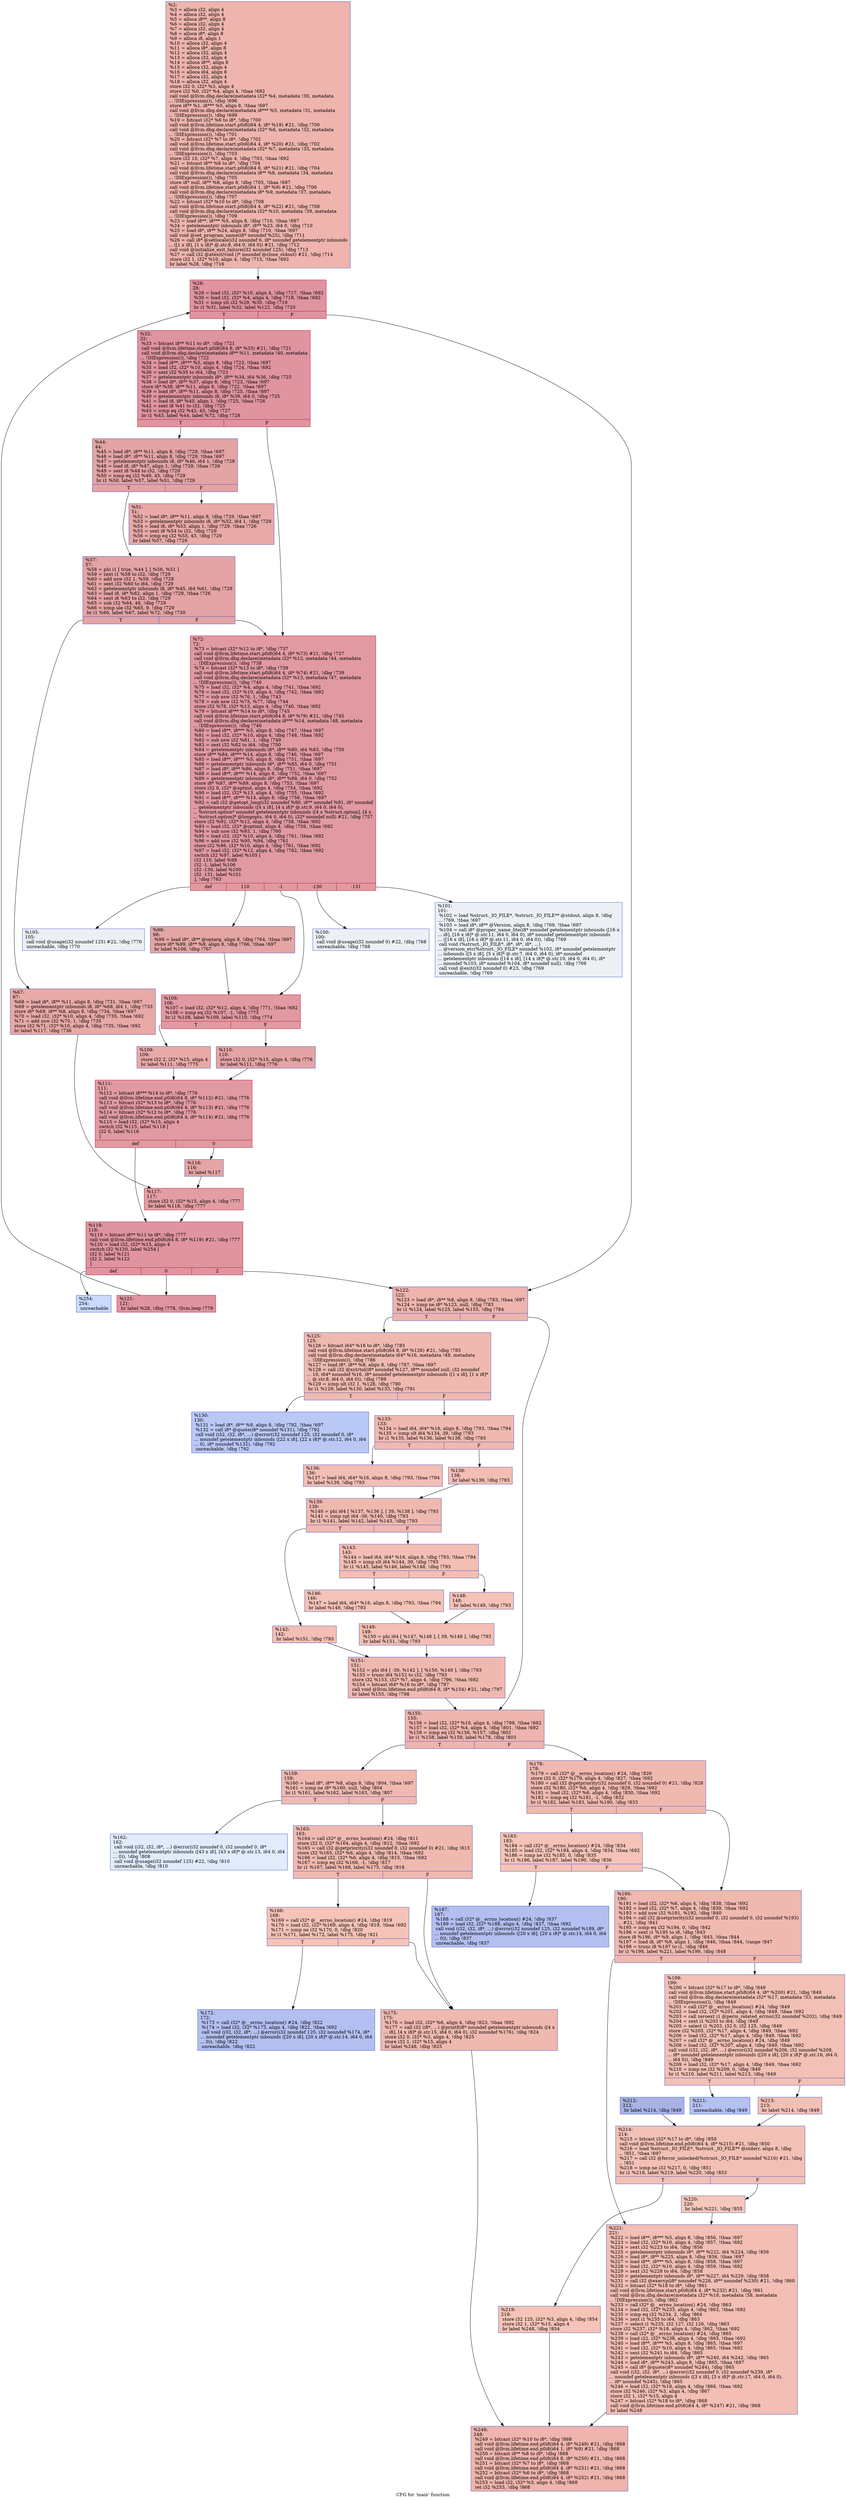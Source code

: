 digraph "CFG for 'main' function" {
	label="CFG for 'main' function";

	Node0x1e83100 [shape=record,color="#3d50c3ff", style=filled, fillcolor="#d8564670",label="{%2:\l  %3 = alloca i32, align 4\l  %4 = alloca i32, align 4\l  %5 = alloca i8**, align 8\l  %6 = alloca i32, align 4\l  %7 = alloca i32, align 4\l  %8 = alloca i8*, align 8\l  %9 = alloca i8, align 1\l  %10 = alloca i32, align 4\l  %11 = alloca i8*, align 8\l  %12 = alloca i32, align 4\l  %13 = alloca i32, align 4\l  %14 = alloca i8**, align 8\l  %15 = alloca i32, align 4\l  %16 = alloca i64, align 8\l  %17 = alloca i32, align 4\l  %18 = alloca i32, align 4\l  store i32 0, i32* %3, align 4\l  store i32 %0, i32* %4, align 4, !tbaa !692\l  call void @llvm.dbg.declare(metadata i32* %4, metadata !30, metadata\l... !DIExpression()), !dbg !696\l  store i8** %1, i8*** %5, align 8, !tbaa !697\l  call void @llvm.dbg.declare(metadata i8*** %5, metadata !31, metadata\l... !DIExpression()), !dbg !699\l  %19 = bitcast i32* %6 to i8*, !dbg !700\l  call void @llvm.lifetime.start.p0i8(i64 4, i8* %19) #21, !dbg !700\l  call void @llvm.dbg.declare(metadata i32* %6, metadata !32, metadata\l... !DIExpression()), !dbg !701\l  %20 = bitcast i32* %7 to i8*, !dbg !702\l  call void @llvm.lifetime.start.p0i8(i64 4, i8* %20) #21, !dbg !702\l  call void @llvm.dbg.declare(metadata i32* %7, metadata !33, metadata\l... !DIExpression()), !dbg !703\l  store i32 10, i32* %7, align 4, !dbg !703, !tbaa !692\l  %21 = bitcast i8** %8 to i8*, !dbg !704\l  call void @llvm.lifetime.start.p0i8(i64 8, i8* %21) #21, !dbg !704\l  call void @llvm.dbg.declare(metadata i8** %8, metadata !34, metadata\l... !DIExpression()), !dbg !705\l  store i8* null, i8** %8, align 8, !dbg !705, !tbaa !697\l  call void @llvm.lifetime.start.p0i8(i64 1, i8* %9) #21, !dbg !706\l  call void @llvm.dbg.declare(metadata i8* %9, metadata !37, metadata\l... !DIExpression()), !dbg !707\l  %22 = bitcast i32* %10 to i8*, !dbg !708\l  call void @llvm.lifetime.start.p0i8(i64 4, i8* %22) #21, !dbg !708\l  call void @llvm.dbg.declare(metadata i32* %10, metadata !39, metadata\l... !DIExpression()), !dbg !709\l  %23 = load i8**, i8*** %5, align 8, !dbg !710, !tbaa !697\l  %24 = getelementptr inbounds i8*, i8** %23, i64 0, !dbg !710\l  %25 = load i8*, i8** %24, align 8, !dbg !710, !tbaa !697\l  call void @set_program_name(i8* noundef %25), !dbg !711\l  %26 = call i8* @setlocale(i32 noundef 6, i8* noundef getelementptr inbounds\l... ([1 x i8], [1 x i8]* @.str.8, i64 0, i64 0)) #21, !dbg !712\l  call void @initialize_exit_failure(i32 noundef 125), !dbg !713\l  %27 = call i32 @atexit(void ()* noundef @close_stdout) #21, !dbg !714\l  store i32 1, i32* %10, align 4, !dbg !715, !tbaa !692\l  br label %28, !dbg !716\l}"];
	Node0x1e83100 -> Node0x1e83150;
	Node0x1e83150 [shape=record,color="#b70d28ff", style=filled, fillcolor="#b70d2870",label="{%28:\l28:                                               \l  %29 = load i32, i32* %10, align 4, !dbg !717, !tbaa !692\l  %30 = load i32, i32* %4, align 4, !dbg !718, !tbaa !692\l  %31 = icmp slt i32 %29, %30, !dbg !719\l  br i1 %31, label %32, label %122, !dbg !720\l|{<s0>T|<s1>F}}"];
	Node0x1e83150:s0 -> Node0x1e831a0;
	Node0x1e83150:s1 -> Node0x1e83740;
	Node0x1e831a0 [shape=record,color="#b70d28ff", style=filled, fillcolor="#b70d2870",label="{%32:\l32:                                               \l  %33 = bitcast i8** %11 to i8*, !dbg !721\l  call void @llvm.lifetime.start.p0i8(i64 8, i8* %33) #21, !dbg !721\l  call void @llvm.dbg.declare(metadata i8** %11, metadata !40, metadata\l... !DIExpression()), !dbg !722\l  %34 = load i8**, i8*** %5, align 8, !dbg !723, !tbaa !697\l  %35 = load i32, i32* %10, align 4, !dbg !724, !tbaa !692\l  %36 = sext i32 %35 to i64, !dbg !723\l  %37 = getelementptr inbounds i8*, i8** %34, i64 %36, !dbg !723\l  %38 = load i8*, i8** %37, align 8, !dbg !723, !tbaa !697\l  store i8* %38, i8** %11, align 8, !dbg !722, !tbaa !697\l  %39 = load i8*, i8** %11, align 8, !dbg !725, !tbaa !697\l  %40 = getelementptr inbounds i8, i8* %39, i64 0, !dbg !725\l  %41 = load i8, i8* %40, align 1, !dbg !725, !tbaa !726\l  %42 = sext i8 %41 to i32, !dbg !725\l  %43 = icmp eq i32 %42, 45, !dbg !727\l  br i1 %43, label %44, label %72, !dbg !728\l|{<s0>T|<s1>F}}"];
	Node0x1e831a0:s0 -> Node0x1e831f0;
	Node0x1e831a0:s1 -> Node0x1e83330;
	Node0x1e831f0 [shape=record,color="#3d50c3ff", style=filled, fillcolor="#c32e3170",label="{%44:\l44:                                               \l  %45 = load i8*, i8** %11, align 8, !dbg !729, !tbaa !697\l  %46 = load i8*, i8** %11, align 8, !dbg !729, !tbaa !697\l  %47 = getelementptr inbounds i8, i8* %46, i64 1, !dbg !729\l  %48 = load i8, i8* %47, align 1, !dbg !729, !tbaa !726\l  %49 = sext i8 %48 to i32, !dbg !729\l  %50 = icmp eq i32 %49, 45, !dbg !729\l  br i1 %50, label %57, label %51, !dbg !729\l|{<s0>T|<s1>F}}"];
	Node0x1e831f0:s0 -> Node0x1e83290;
	Node0x1e831f0:s1 -> Node0x1e83240;
	Node0x1e83240 [shape=record,color="#3d50c3ff", style=filled, fillcolor="#ca3b3770",label="{%51:\l51:                                               \l  %52 = load i8*, i8** %11, align 8, !dbg !729, !tbaa !697\l  %53 = getelementptr inbounds i8, i8* %52, i64 1, !dbg !729\l  %54 = load i8, i8* %53, align 1, !dbg !729, !tbaa !726\l  %55 = sext i8 %54 to i32, !dbg !729\l  %56 = icmp eq i32 %55, 43, !dbg !729\l  br label %57, !dbg !729\l}"];
	Node0x1e83240 -> Node0x1e83290;
	Node0x1e83290 [shape=record,color="#3d50c3ff", style=filled, fillcolor="#c32e3170",label="{%57:\l57:                                               \l  %58 = phi i1 [ true, %44 ], [ %56, %51 ]\l  %59 = zext i1 %58 to i32, !dbg !729\l  %60 = add nsw i32 1, %59, !dbg !729\l  %61 = sext i32 %60 to i64, !dbg !729\l  %62 = getelementptr inbounds i8, i8* %45, i64 %61, !dbg !729\l  %63 = load i8, i8* %62, align 1, !dbg !729, !tbaa !726\l  %64 = sext i8 %63 to i32, !dbg !729\l  %65 = sub i32 %64, 48, !dbg !729\l  %66 = icmp ule i32 %65, 9, !dbg !729\l  br i1 %66, label %67, label %72, !dbg !730\l|{<s0>T|<s1>F}}"];
	Node0x1e83290:s0 -> Node0x1e832e0;
	Node0x1e83290:s1 -> Node0x1e83330;
	Node0x1e832e0 [shape=record,color="#3d50c3ff", style=filled, fillcolor="#ca3b3770",label="{%67:\l67:                                               \l  %68 = load i8*, i8** %11, align 8, !dbg !731, !tbaa !697\l  %69 = getelementptr inbounds i8, i8* %68, i64 1, !dbg !733\l  store i8* %69, i8** %8, align 8, !dbg !734, !tbaa !697\l  %70 = load i32, i32* %10, align 4, !dbg !735, !tbaa !692\l  %71 = add nsw i32 %70, 1, !dbg !735\l  store i32 %71, i32* %10, align 4, !dbg !735, !tbaa !692\l  br label %117, !dbg !736\l}"];
	Node0x1e832e0 -> Node0x1e83650;
	Node0x1e83330 [shape=record,color="#b70d28ff", style=filled, fillcolor="#bb1b2c70",label="{%72:\l72:                                               \l  %73 = bitcast i32* %12 to i8*, !dbg !737\l  call void @llvm.lifetime.start.p0i8(i64 4, i8* %73) #21, !dbg !737\l  call void @llvm.dbg.declare(metadata i32* %12, metadata !44, metadata\l... !DIExpression()), !dbg !738\l  %74 = bitcast i32* %13 to i8*, !dbg !739\l  call void @llvm.lifetime.start.p0i8(i64 4, i8* %74) #21, !dbg !739\l  call void @llvm.dbg.declare(metadata i32* %13, metadata !47, metadata\l... !DIExpression()), !dbg !740\l  %75 = load i32, i32* %4, align 4, !dbg !741, !tbaa !692\l  %76 = load i32, i32* %10, align 4, !dbg !742, !tbaa !692\l  %77 = sub nsw i32 %76, 1, !dbg !743\l  %78 = sub nsw i32 %75, %77, !dbg !744\l  store i32 %78, i32* %13, align 4, !dbg !740, !tbaa !692\l  %79 = bitcast i8*** %14 to i8*, !dbg !745\l  call void @llvm.lifetime.start.p0i8(i64 8, i8* %79) #21, !dbg !745\l  call void @llvm.dbg.declare(metadata i8*** %14, metadata !48, metadata\l... !DIExpression()), !dbg !746\l  %80 = load i8**, i8*** %5, align 8, !dbg !747, !tbaa !697\l  %81 = load i32, i32* %10, align 4, !dbg !748, !tbaa !692\l  %82 = sub nsw i32 %81, 1, !dbg !749\l  %83 = sext i32 %82 to i64, !dbg !750\l  %84 = getelementptr inbounds i8*, i8** %80, i64 %83, !dbg !750\l  store i8** %84, i8*** %14, align 8, !dbg !746, !tbaa !697\l  %85 = load i8**, i8*** %5, align 8, !dbg !751, !tbaa !697\l  %86 = getelementptr inbounds i8*, i8** %85, i64 0, !dbg !751\l  %87 = load i8*, i8** %86, align 8, !dbg !751, !tbaa !697\l  %88 = load i8**, i8*** %14, align 8, !dbg !752, !tbaa !697\l  %89 = getelementptr inbounds i8*, i8** %88, i64 0, !dbg !752\l  store i8* %87, i8** %89, align 8, !dbg !753, !tbaa !697\l  store i32 0, i32* @optind, align 4, !dbg !754, !tbaa !692\l  %90 = load i32, i32* %13, align 4, !dbg !755, !tbaa !692\l  %91 = load i8**, i8*** %14, align 8, !dbg !756, !tbaa !697\l  %92 = call i32 @getopt_long(i32 noundef %90, i8** noundef %91, i8* noundef\l... getelementptr inbounds ([4 x i8], [4 x i8]* @.str.9, i64 0, i64 0),\l... %struct.option* noundef getelementptr inbounds ([4 x %struct.option], [4 x\l... %struct.option]* @longopts, i64 0, i64 0), i32* noundef null) #21, !dbg !757\l  store i32 %92, i32* %12, align 4, !dbg !758, !tbaa !692\l  %93 = load i32, i32* @optind, align 4, !dbg !759, !tbaa !692\l  %94 = sub nsw i32 %93, 1, !dbg !760\l  %95 = load i32, i32* %10, align 4, !dbg !761, !tbaa !692\l  %96 = add nsw i32 %95, %94, !dbg !761\l  store i32 %96, i32* %10, align 4, !dbg !761, !tbaa !692\l  %97 = load i32, i32* %12, align 4, !dbg !762, !tbaa !692\l  switch i32 %97, label %105 [\l    i32 110, label %98\l    i32 -1, label %106\l    i32 -130, label %100\l    i32 -131, label %101\l  ], !dbg !763\l|{<s0>def|<s1>110|<s2>-1|<s3>-130|<s4>-131}}"];
	Node0x1e83330:s0 -> Node0x1e83470;
	Node0x1e83330:s1 -> Node0x1e83380;
	Node0x1e83330:s2 -> Node0x1e834c0;
	Node0x1e83330:s3 -> Node0x1e833d0;
	Node0x1e83330:s4 -> Node0x1e83420;
	Node0x1e83380 [shape=record,color="#3d50c3ff", style=filled, fillcolor="#c5333470",label="{%98:\l98:                                               \l  %99 = load i8*, i8** @optarg, align 8, !dbg !764, !tbaa !697\l  store i8* %99, i8** %8, align 8, !dbg !766, !tbaa !697\l  br label %106, !dbg !767\l}"];
	Node0x1e83380 -> Node0x1e834c0;
	Node0x1e833d0 [shape=record,color="#3d50c3ff", style=filled, fillcolor="#d4dbe670",label="{%100:\l100:                                              \l  call void @usage(i32 noundef 0) #22, !dbg !768\l  unreachable, !dbg !768\l}"];
	Node0x1e83420 [shape=record,color="#3d50c3ff", style=filled, fillcolor="#d4dbe670",label="{%101:\l101:                                              \l  %102 = load %struct._IO_FILE*, %struct._IO_FILE** @stdout, align 8, !dbg\l... !769, !tbaa !697\l  %103 = load i8*, i8** @Version, align 8, !dbg !769, !tbaa !697\l  %104 = call i8* @proper_name_lite(i8* noundef getelementptr inbounds ([16 x\l... i8], [16 x i8]* @.str.11, i64 0, i64 0), i8* noundef getelementptr inbounds\l... ([16 x i8], [16 x i8]* @.str.11, i64 0, i64 0)), !dbg !769\l  call void (%struct._IO_FILE*, i8*, i8*, i8*, ...)\l... @version_etc(%struct._IO_FILE* noundef %102, i8* noundef getelementptr\l... inbounds ([5 x i8], [5 x i8]* @.str.7, i64 0, i64 0), i8* noundef\l... getelementptr inbounds ([14 x i8], [14 x i8]* @.str.10, i64 0, i64 0), i8*\l... noundef %103, i8* noundef %104, i8* noundef null), !dbg !769\l  call void @exit(i32 noundef 0) #23, !dbg !769\l  unreachable, !dbg !769\l}"];
	Node0x1e83470 [shape=record,color="#3d50c3ff", style=filled, fillcolor="#d4dbe670",label="{%105:\l105:                                              \l  call void @usage(i32 noundef 125) #22, !dbg !770\l  unreachable, !dbg !770\l}"];
	Node0x1e834c0 [shape=record,color="#b70d28ff", style=filled, fillcolor="#bb1b2c70",label="{%106:\l106:                                              \l  %107 = load i32, i32* %12, align 4, !dbg !771, !tbaa !692\l  %108 = icmp eq i32 %107, -1, !dbg !773\l  br i1 %108, label %109, label %110, !dbg !774\l|{<s0>T|<s1>F}}"];
	Node0x1e834c0:s0 -> Node0x1e83510;
	Node0x1e834c0:s1 -> Node0x1e83560;
	Node0x1e83510 [shape=record,color="#3d50c3ff", style=filled, fillcolor="#ca3b3770",label="{%109:\l109:                                              \l  store i32 2, i32* %15, align 4\l  br label %111, !dbg !775\l}"];
	Node0x1e83510 -> Node0x1e835b0;
	Node0x1e83560 [shape=record,color="#3d50c3ff", style=filled, fillcolor="#c32e3170",label="{%110:\l110:                                              \l  store i32 0, i32* %15, align 4, !dbg !776\l  br label %111, !dbg !776\l}"];
	Node0x1e83560 -> Node0x1e835b0;
	Node0x1e835b0 [shape=record,color="#b70d28ff", style=filled, fillcolor="#bb1b2c70",label="{%111:\l111:                                              \l  %112 = bitcast i8*** %14 to i8*, !dbg !776\l  call void @llvm.lifetime.end.p0i8(i64 8, i8* %112) #21, !dbg !776\l  %113 = bitcast i32* %13 to i8*, !dbg !776\l  call void @llvm.lifetime.end.p0i8(i64 4, i8* %113) #21, !dbg !776\l  %114 = bitcast i32* %12 to i8*, !dbg !776\l  call void @llvm.lifetime.end.p0i8(i64 4, i8* %114) #21, !dbg !776\l  %115 = load i32, i32* %15, align 4\l  switch i32 %115, label %118 [\l    i32 0, label %116\l  ]\l|{<s0>def|<s1>0}}"];
	Node0x1e835b0:s0 -> Node0x1e836a0;
	Node0x1e835b0:s1 -> Node0x1e83600;
	Node0x1e83600 [shape=record,color="#3d50c3ff", style=filled, fillcolor="#c5333470",label="{%116:\l116:                                              \l  br label %117\l}"];
	Node0x1e83600 -> Node0x1e83650;
	Node0x1e83650 [shape=record,color="#b70d28ff", style=filled, fillcolor="#be242e70",label="{%117:\l117:                                              \l  store i32 0, i32* %15, align 4, !dbg !777\l  br label %118, !dbg !777\l}"];
	Node0x1e83650 -> Node0x1e836a0;
	Node0x1e836a0 [shape=record,color="#b70d28ff", style=filled, fillcolor="#b70d2870",label="{%118:\l118:                                              \l  %119 = bitcast i8** %11 to i8*, !dbg !777\l  call void @llvm.lifetime.end.p0i8(i64 8, i8* %119) #21, !dbg !777\l  %120 = load i32, i32* %15, align 4\l  switch i32 %120, label %254 [\l    i32 0, label %121\l    i32 2, label %122\l  ]\l|{<s0>def|<s1>0|<s2>2}}"];
	Node0x1e836a0:s0 -> Node0x1e84190;
	Node0x1e836a0:s1 -> Node0x1e836f0;
	Node0x1e836a0:s2 -> Node0x1e83740;
	Node0x1e836f0 [shape=record,color="#b70d28ff", style=filled, fillcolor="#b70d2870",label="{%121:\l121:                                              \l  br label %28, !dbg !778, !llvm.loop !779\l}"];
	Node0x1e836f0 -> Node0x1e83150;
	Node0x1e83740 [shape=record,color="#3d50c3ff", style=filled, fillcolor="#d8564670",label="{%122:\l122:                                              \l  %123 = load i8*, i8** %8, align 8, !dbg !783, !tbaa !697\l  %124 = icmp ne i8* %123, null, !dbg !783\l  br i1 %124, label %125, label %155, !dbg !784\l|{<s0>T|<s1>F}}"];
	Node0x1e83740:s0 -> Node0x1e83790;
	Node0x1e83740:s1 -> Node0x1e83b50;
	Node0x1e83790 [shape=record,color="#3d50c3ff", style=filled, fillcolor="#de614d70",label="{%125:\l125:                                              \l  %126 = bitcast i64* %16 to i8*, !dbg !785\l  call void @llvm.lifetime.start.p0i8(i64 8, i8* %126) #21, !dbg !785\l  call void @llvm.dbg.declare(metadata i64* %16, metadata !49, metadata\l... !DIExpression()), !dbg !786\l  %127 = load i8*, i8** %8, align 8, !dbg !787, !tbaa !697\l  %128 = call i32 @xstrtol(i8* noundef %127, i8** noundef null, i32 noundef\l... 10, i64* noundef %16, i8* noundef getelementptr inbounds ([1 x i8], [1 x i8]*\l... @.str.8, i64 0, i64 0)), !dbg !789\l  %129 = icmp ult i32 1, %128, !dbg !790\l  br i1 %129, label %130, label %133, !dbg !791\l|{<s0>T|<s1>F}}"];
	Node0x1e83790:s0 -> Node0x1e837e0;
	Node0x1e83790:s1 -> Node0x1e83830;
	Node0x1e837e0 [shape=record,color="#3d50c3ff", style=filled, fillcolor="#6282ea70",label="{%130:\l130:                                              \l  %131 = load i8*, i8** %8, align 8, !dbg !792, !tbaa !697\l  %132 = call i8* @quote(i8* noundef %131), !dbg !792\l  call void (i32, i32, i8*, ...) @error(i32 noundef 125, i32 noundef 0, i8*\l... noundef getelementptr inbounds ([22 x i8], [22 x i8]* @.str.12, i64 0, i64\l... 0), i8* noundef %132), !dbg !792\l  unreachable, !dbg !792\l}"];
	Node0x1e83830 [shape=record,color="#3d50c3ff", style=filled, fillcolor="#de614d70",label="{%133:\l133:                                              \l  %134 = load i64, i64* %16, align 8, !dbg !793, !tbaa !794\l  %135 = icmp slt i64 %134, 39, !dbg !793\l  br i1 %135, label %136, label %138, !dbg !793\l|{<s0>T|<s1>F}}"];
	Node0x1e83830:s0 -> Node0x1e83880;
	Node0x1e83830:s1 -> Node0x1e838d0;
	Node0x1e83880 [shape=record,color="#3d50c3ff", style=filled, fillcolor="#e36c5570",label="{%136:\l136:                                              \l  %137 = load i64, i64* %16, align 8, !dbg !793, !tbaa !794\l  br label %139, !dbg !793\l}"];
	Node0x1e83880 -> Node0x1e83920;
	Node0x1e838d0 [shape=record,color="#3d50c3ff", style=filled, fillcolor="#e36c5570",label="{%138:\l138:                                              \l  br label %139, !dbg !793\l}"];
	Node0x1e838d0 -> Node0x1e83920;
	Node0x1e83920 [shape=record,color="#3d50c3ff", style=filled, fillcolor="#de614d70",label="{%139:\l139:                                              \l  %140 = phi i64 [ %137, %136 ], [ 39, %138 ], !dbg !793\l  %141 = icmp sgt i64 -39, %140, !dbg !793\l  br i1 %141, label %142, label %143, !dbg !793\l|{<s0>T|<s1>F}}"];
	Node0x1e83920:s0 -> Node0x1e83970;
	Node0x1e83920:s1 -> Node0x1e839c0;
	Node0x1e83970 [shape=record,color="#3d50c3ff", style=filled, fillcolor="#e36c5570",label="{%142:\l142:                                              \l  br label %151, !dbg !793\l}"];
	Node0x1e83970 -> Node0x1e83b00;
	Node0x1e839c0 [shape=record,color="#3d50c3ff", style=filled, fillcolor="#e36c5570",label="{%143:\l143:                                              \l  %144 = load i64, i64* %16, align 8, !dbg !793, !tbaa !794\l  %145 = icmp slt i64 %144, 39, !dbg !793\l  br i1 %145, label %146, label %148, !dbg !793\l|{<s0>T|<s1>F}}"];
	Node0x1e839c0:s0 -> Node0x1e83a10;
	Node0x1e839c0:s1 -> Node0x1e83a60;
	Node0x1e83a10 [shape=record,color="#3d50c3ff", style=filled, fillcolor="#e8765c70",label="{%146:\l146:                                              \l  %147 = load i64, i64* %16, align 8, !dbg !793, !tbaa !794\l  br label %149, !dbg !793\l}"];
	Node0x1e83a10 -> Node0x1e83ab0;
	Node0x1e83a60 [shape=record,color="#3d50c3ff", style=filled, fillcolor="#e8765c70",label="{%148:\l148:                                              \l  br label %149, !dbg !793\l}"];
	Node0x1e83a60 -> Node0x1e83ab0;
	Node0x1e83ab0 [shape=record,color="#3d50c3ff", style=filled, fillcolor="#e36c5570",label="{%149:\l149:                                              \l  %150 = phi i64 [ %147, %146 ], [ 39, %148 ], !dbg !793\l  br label %151, !dbg !793\l}"];
	Node0x1e83ab0 -> Node0x1e83b00;
	Node0x1e83b00 [shape=record,color="#3d50c3ff", style=filled, fillcolor="#de614d70",label="{%151:\l151:                                              \l  %152 = phi i64 [ -39, %142 ], [ %150, %149 ], !dbg !793\l  %153 = trunc i64 %152 to i32, !dbg !793\l  store i32 %153, i32* %7, align 4, !dbg !796, !tbaa !692\l  %154 = bitcast i64* %16 to i8*, !dbg !797\l  call void @llvm.lifetime.end.p0i8(i64 8, i8* %154) #21, !dbg !797\l  br label %155, !dbg !798\l}"];
	Node0x1e83b00 -> Node0x1e83b50;
	Node0x1e83b50 [shape=record,color="#3d50c3ff", style=filled, fillcolor="#d8564670",label="{%155:\l155:                                              \l  %156 = load i32, i32* %10, align 4, !dbg !799, !tbaa !692\l  %157 = load i32, i32* %4, align 4, !dbg !801, !tbaa !692\l  %158 = icmp eq i32 %156, %157, !dbg !802\l  br i1 %158, label %159, label %178, !dbg !803\l|{<s0>T|<s1>F}}"];
	Node0x1e83b50:s0 -> Node0x1e83ba0;
	Node0x1e83b50:s1 -> Node0x1e83d80;
	Node0x1e83ba0 [shape=record,color="#3d50c3ff", style=filled, fillcolor="#de614d70",label="{%159:\l159:                                              \l  %160 = load i8*, i8** %8, align 8, !dbg !804, !tbaa !697\l  %161 = icmp ne i8* %160, null, !dbg !804\l  br i1 %161, label %162, label %163, !dbg !807\l|{<s0>T|<s1>F}}"];
	Node0x1e83ba0:s0 -> Node0x1e83bf0;
	Node0x1e83ba0:s1 -> Node0x1e83c40;
	Node0x1e83bf0 [shape=record,color="#3d50c3ff", style=filled, fillcolor="#bbd1f870",label="{%162:\l162:                                              \l  call void (i32, i32, i8*, ...) @error(i32 noundef 0, i32 noundef 0, i8*\l... noundef getelementptr inbounds ([43 x i8], [43 x i8]* @.str.13, i64 0, i64\l... 0)), !dbg !808\l  call void @usage(i32 noundef 125) #22, !dbg !810\l  unreachable, !dbg !810\l}"];
	Node0x1e83c40 [shape=record,color="#3d50c3ff", style=filled, fillcolor="#de614d70",label="{%163:\l163:                                              \l  %164 = call i32* @__errno_location() #24, !dbg !811\l  store i32 0, i32* %164, align 4, !dbg !812, !tbaa !692\l  %165 = call i32 @getpriority(i32 noundef 0, i32 noundef 0) #21, !dbg !813\l  store i32 %165, i32* %6, align 4, !dbg !814, !tbaa !692\l  %166 = load i32, i32* %6, align 4, !dbg !815, !tbaa !692\l  %167 = icmp eq i32 %166, -1, !dbg !817\l  br i1 %167, label %168, label %175, !dbg !818\l|{<s0>T|<s1>F}}"];
	Node0x1e83c40:s0 -> Node0x1e83c90;
	Node0x1e83c40:s1 -> Node0x1e83d30;
	Node0x1e83c90 [shape=record,color="#3d50c3ff", style=filled, fillcolor="#e8765c70",label="{%168:\l168:                                              \l  %169 = call i32* @__errno_location() #24, !dbg !819\l  %170 = load i32, i32* %169, align 4, !dbg !819, !tbaa !692\l  %171 = icmp ne i32 %170, 0, !dbg !820\l  br i1 %171, label %172, label %175, !dbg !821\l|{<s0>T|<s1>F}}"];
	Node0x1e83c90:s0 -> Node0x1e83ce0;
	Node0x1e83c90:s1 -> Node0x1e83d30;
	Node0x1e83ce0 [shape=record,color="#3d50c3ff", style=filled, fillcolor="#536edd70",label="{%172:\l172:                                              \l  %173 = call i32* @__errno_location() #24, !dbg !822\l  %174 = load i32, i32* %173, align 4, !dbg !822, !tbaa !692\l  call void (i32, i32, i8*, ...) @error(i32 noundef 125, i32 noundef %174, i8*\l... noundef getelementptr inbounds ([20 x i8], [20 x i8]* @.str.14, i64 0, i64\l... 0)), !dbg !822\l  unreachable, !dbg !822\l}"];
	Node0x1e83d30 [shape=record,color="#3d50c3ff", style=filled, fillcolor="#de614d70",label="{%175:\l175:                                              \l  %176 = load i32, i32* %6, align 4, !dbg !823, !tbaa !692\l  %177 = call i32 (i8*, ...) @printf(i8* noundef getelementptr inbounds ([4 x\l... i8], [4 x i8]* @.str.15, i64 0, i64 0), i32 noundef %176), !dbg !824\l  store i32 0, i32* %3, align 4, !dbg !825\l  store i32 1, i32* %15, align 4\l  br label %248, !dbg !825\l}"];
	Node0x1e83d30 -> Node0x1e84140;
	Node0x1e83d80 [shape=record,color="#3d50c3ff", style=filled, fillcolor="#de614d70",label="{%178:\l178:                                              \l  %179 = call i32* @__errno_location() #24, !dbg !826\l  store i32 0, i32* %179, align 4, !dbg !827, !tbaa !692\l  %180 = call i32 @getpriority(i32 noundef 0, i32 noundef 0) #21, !dbg !828\l  store i32 %180, i32* %6, align 4, !dbg !829, !tbaa !692\l  %181 = load i32, i32* %6, align 4, !dbg !830, !tbaa !692\l  %182 = icmp eq i32 %181, -1, !dbg !832\l  br i1 %182, label %183, label %190, !dbg !833\l|{<s0>T|<s1>F}}"];
	Node0x1e83d80:s0 -> Node0x1e83dd0;
	Node0x1e83d80:s1 -> Node0x1e83e70;
	Node0x1e83dd0 [shape=record,color="#3d50c3ff", style=filled, fillcolor="#e8765c70",label="{%183:\l183:                                              \l  %184 = call i32* @__errno_location() #24, !dbg !834\l  %185 = load i32, i32* %184, align 4, !dbg !834, !tbaa !692\l  %186 = icmp ne i32 %185, 0, !dbg !835\l  br i1 %186, label %187, label %190, !dbg !836\l|{<s0>T|<s1>F}}"];
	Node0x1e83dd0:s0 -> Node0x1e83e20;
	Node0x1e83dd0:s1 -> Node0x1e83e70;
	Node0x1e83e20 [shape=record,color="#3d50c3ff", style=filled, fillcolor="#536edd70",label="{%187:\l187:                                              \l  %188 = call i32* @__errno_location() #24, !dbg !837\l  %189 = load i32, i32* %188, align 4, !dbg !837, !tbaa !692\l  call void (i32, i32, i8*, ...) @error(i32 noundef 125, i32 noundef %189, i8*\l... noundef getelementptr inbounds ([20 x i8], [20 x i8]* @.str.14, i64 0, i64\l... 0)), !dbg !837\l  unreachable, !dbg !837\l}"];
	Node0x1e83e70 [shape=record,color="#3d50c3ff", style=filled, fillcolor="#de614d70",label="{%190:\l190:                                              \l  %191 = load i32, i32* %6, align 4, !dbg !838, !tbaa !692\l  %192 = load i32, i32* %7, align 4, !dbg !839, !tbaa !692\l  %193 = add nsw i32 %191, %192, !dbg !840\l  %194 = call i32 @setpriority(i32 noundef 0, i32 noundef 0, i32 noundef %193)\l... #21, !dbg !841\l  %195 = icmp eq i32 %194, 0, !dbg !842\l  %196 = zext i1 %195 to i8, !dbg !843\l  store i8 %196, i8* %9, align 1, !dbg !843, !tbaa !844\l  %197 = load i8, i8* %9, align 1, !dbg !846, !tbaa !844, !range !847\l  %198 = trunc i8 %197 to i1, !dbg !846\l  br i1 %198, label %221, label %199, !dbg !848\l|{<s0>T|<s1>F}}"];
	Node0x1e83e70:s0 -> Node0x1e840f0;
	Node0x1e83e70:s1 -> Node0x1e83ec0;
	Node0x1e83ec0 [shape=record,color="#3d50c3ff", style=filled, fillcolor="#e5705870",label="{%199:\l199:                                              \l  %200 = bitcast i32* %17 to i8*, !dbg !849\l  call void @llvm.lifetime.start.p0i8(i64 4, i8* %200) #21, !dbg !849\l  call void @llvm.dbg.declare(metadata i32* %17, metadata !53, metadata\l... !DIExpression()), !dbg !849\l  %201 = call i32* @__errno_location() #24, !dbg !849\l  %202 = load i32, i32* %201, align 4, !dbg !849, !tbaa !692\l  %203 = call zeroext i1 @perm_related_errno(i32 noundef %202), !dbg !849\l  %204 = zext i1 %203 to i64, !dbg !849\l  %205 = select i1 %203, i32 0, i32 125, !dbg !849\l  store i32 %205, i32* %17, align 4, !dbg !849, !tbaa !692\l  %206 = load i32, i32* %17, align 4, !dbg !849, !tbaa !692\l  %207 = call i32* @__errno_location() #24, !dbg !849\l  %208 = load i32, i32* %207, align 4, !dbg !849, !tbaa !692\l  call void (i32, i32, i8*, ...) @error(i32 noundef %206, i32 noundef %208,\l... i8* noundef getelementptr inbounds ([20 x i8], [20 x i8]* @.str.16, i64 0,\l... i64 0)), !dbg !849\l  %209 = load i32, i32* %17, align 4, !dbg !849, !tbaa !692\l  %210 = icmp ne i32 %209, 0, !dbg !849\l  br i1 %210, label %211, label %213, !dbg !849\l|{<s0>T|<s1>F}}"];
	Node0x1e83ec0:s0 -> Node0x1e83f10;
	Node0x1e83ec0:s1 -> Node0x1e83fb0;
	Node0x1e83f10 [shape=record,color="#3d50c3ff", style=filled, fillcolor="#5572df70",label="{%211:\l211:                                              \l  unreachable, !dbg !849\l}"];
	Node0x1e83f60 [shape=record,color="#3d50c3ff", style=filled, fillcolor="#3d50c370",label="{%212:\l212:                                              \l  br label %214, !dbg !849\l}"];
	Node0x1e83f60 -> Node0x1e84000;
	Node0x1e83fb0 [shape=record,color="#3d50c3ff", style=filled, fillcolor="#e5705870",label="{%213:\l213:                                              \l  br label %214, !dbg !849\l}"];
	Node0x1e83fb0 -> Node0x1e84000;
	Node0x1e84000 [shape=record,color="#3d50c3ff", style=filled, fillcolor="#e5705870",label="{%214:\l214:                                              \l  %215 = bitcast i32* %17 to i8*, !dbg !850\l  call void @llvm.lifetime.end.p0i8(i64 4, i8* %215) #21, !dbg !850\l  %216 = load %struct._IO_FILE*, %struct._IO_FILE** @stderr, align 8, !dbg\l... !851, !tbaa !697\l  %217 = call i32 @ferror_unlocked(%struct._IO_FILE* noundef %216) #21, !dbg\l... !851\l  %218 = icmp ne i32 %217, 0, !dbg !851\l  br i1 %218, label %219, label %220, !dbg !853\l|{<s0>T|<s1>F}}"];
	Node0x1e84000:s0 -> Node0x1e84050;
	Node0x1e84000:s1 -> Node0x1e840a0;
	Node0x1e84050 [shape=record,color="#3d50c3ff", style=filled, fillcolor="#e8765c70",label="{%219:\l219:                                              \l  store i32 125, i32* %3, align 4, !dbg !854\l  store i32 1, i32* %15, align 4\l  br label %248, !dbg !854\l}"];
	Node0x1e84050 -> Node0x1e84140;
	Node0x1e840a0 [shape=record,color="#3d50c3ff", style=filled, fillcolor="#ec7f6370",label="{%220:\l220:                                              \l  br label %221, !dbg !855\l}"];
	Node0x1e840a0 -> Node0x1e840f0;
	Node0x1e840f0 [shape=record,color="#3d50c3ff", style=filled, fillcolor="#e36c5570",label="{%221:\l221:                                              \l  %222 = load i8**, i8*** %5, align 8, !dbg !856, !tbaa !697\l  %223 = load i32, i32* %10, align 4, !dbg !857, !tbaa !692\l  %224 = sext i32 %223 to i64, !dbg !856\l  %225 = getelementptr inbounds i8*, i8** %222, i64 %224, !dbg !856\l  %226 = load i8*, i8** %225, align 8, !dbg !856, !tbaa !697\l  %227 = load i8**, i8*** %5, align 8, !dbg !858, !tbaa !697\l  %228 = load i32, i32* %10, align 4, !dbg !859, !tbaa !692\l  %229 = sext i32 %228 to i64, !dbg !858\l  %230 = getelementptr inbounds i8*, i8** %227, i64 %229, !dbg !858\l  %231 = call i32 @execvp(i8* noundef %226, i8** noundef %230) #21, !dbg !860\l  %232 = bitcast i32* %18 to i8*, !dbg !861\l  call void @llvm.lifetime.start.p0i8(i64 4, i8* %232) #21, !dbg !861\l  call void @llvm.dbg.declare(metadata i32* %18, metadata !58, metadata\l... !DIExpression()), !dbg !862\l  %233 = call i32* @__errno_location() #24, !dbg !863\l  %234 = load i32, i32* %233, align 4, !dbg !863, !tbaa !692\l  %235 = icmp eq i32 %234, 2, !dbg !864\l  %236 = zext i1 %235 to i64, !dbg !863\l  %237 = select i1 %235, i32 127, i32 126, !dbg !863\l  store i32 %237, i32* %18, align 4, !dbg !862, !tbaa !692\l  %238 = call i32* @__errno_location() #24, !dbg !865\l  %239 = load i32, i32* %238, align 4, !dbg !865, !tbaa !692\l  %240 = load i8**, i8*** %5, align 8, !dbg !865, !tbaa !697\l  %241 = load i32, i32* %10, align 4, !dbg !865, !tbaa !692\l  %242 = sext i32 %241 to i64, !dbg !865\l  %243 = getelementptr inbounds i8*, i8** %240, i64 %242, !dbg !865\l  %244 = load i8*, i8** %243, align 8, !dbg !865, !tbaa !697\l  %245 = call i8* @quote(i8* noundef %244), !dbg !865\l  call void (i32, i32, i8*, ...) @error(i32 noundef 0, i32 noundef %239, i8*\l... noundef getelementptr inbounds ([3 x i8], [3 x i8]* @.str.17, i64 0, i64 0),\l... i8* noundef %245), !dbg !865\l  %246 = load i32, i32* %18, align 4, !dbg !866, !tbaa !692\l  store i32 %246, i32* %3, align 4, !dbg !867\l  store i32 1, i32* %15, align 4\l  %247 = bitcast i32* %18 to i8*, !dbg !868\l  call void @llvm.lifetime.end.p0i8(i64 4, i8* %247) #21, !dbg !868\l  br label %248\l}"];
	Node0x1e840f0 -> Node0x1e84140;
	Node0x1e84140 [shape=record,color="#3d50c3ff", style=filled, fillcolor="#d8564670",label="{%248:\l248:                                              \l  %249 = bitcast i32* %10 to i8*, !dbg !868\l  call void @llvm.lifetime.end.p0i8(i64 4, i8* %249) #21, !dbg !868\l  call void @llvm.lifetime.end.p0i8(i64 1, i8* %9) #21, !dbg !868\l  %250 = bitcast i8** %8 to i8*, !dbg !868\l  call void @llvm.lifetime.end.p0i8(i64 8, i8* %250) #21, !dbg !868\l  %251 = bitcast i32* %7 to i8*, !dbg !868\l  call void @llvm.lifetime.end.p0i8(i64 4, i8* %251) #21, !dbg !868\l  %252 = bitcast i32* %6 to i8*, !dbg !868\l  call void @llvm.lifetime.end.p0i8(i64 4, i8* %252) #21, !dbg !868\l  %253 = load i32, i32* %3, align 4, !dbg !868\l  ret i32 %253, !dbg !868\l}"];
	Node0x1e84190 [shape=record,color="#3d50c3ff", style=filled, fillcolor="#88abfd70",label="{%254:\l254:                                              \l  unreachable\l}"];
}
